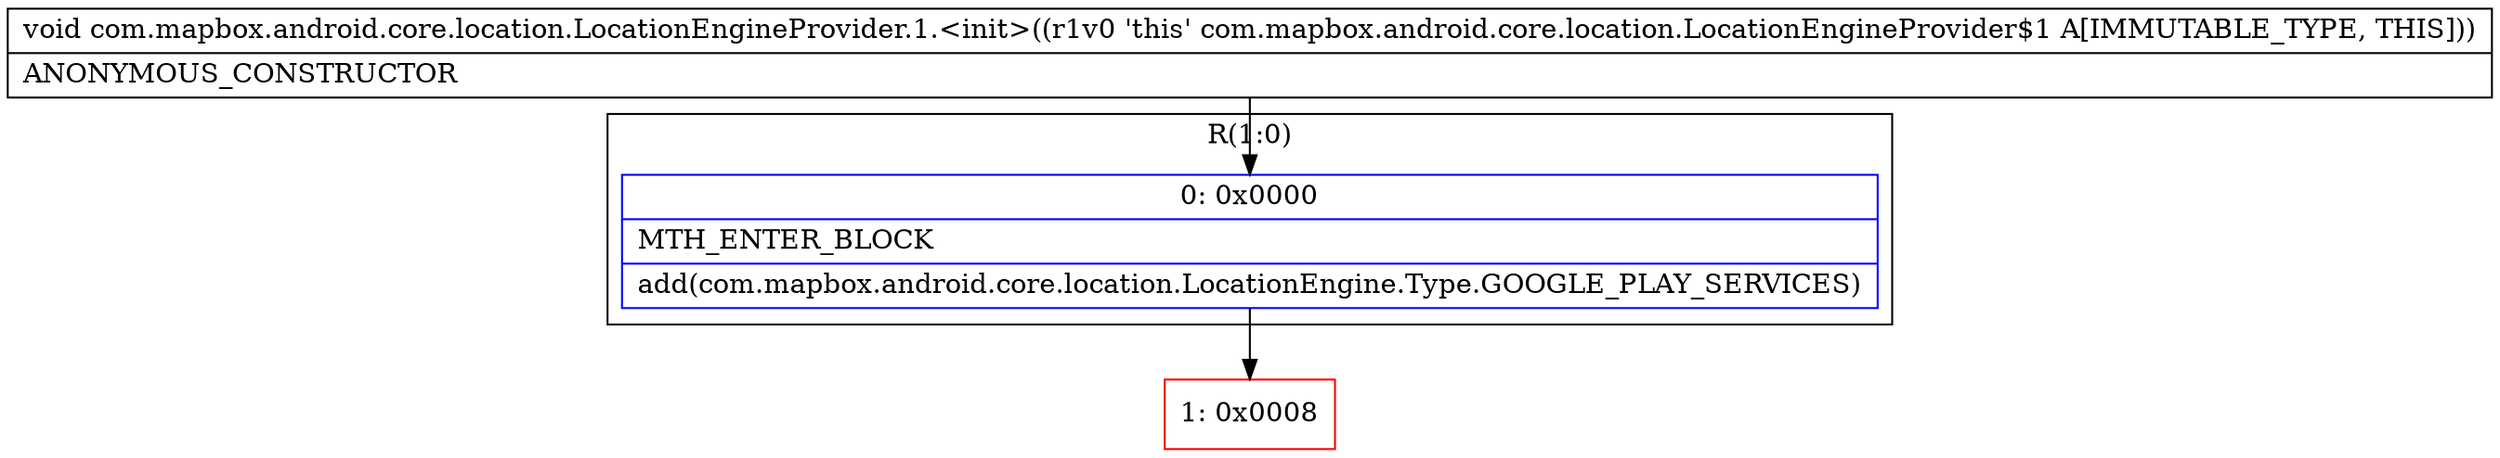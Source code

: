 digraph "CFG forcom.mapbox.android.core.location.LocationEngineProvider.1.\<init\>()V" {
subgraph cluster_Region_1668176655 {
label = "R(1:0)";
node [shape=record,color=blue];
Node_0 [shape=record,label="{0\:\ 0x0000|MTH_ENTER_BLOCK\l|add(com.mapbox.android.core.location.LocationEngine.Type.GOOGLE_PLAY_SERVICES)\l}"];
}
Node_1 [shape=record,color=red,label="{1\:\ 0x0008}"];
MethodNode[shape=record,label="{void com.mapbox.android.core.location.LocationEngineProvider.1.\<init\>((r1v0 'this' com.mapbox.android.core.location.LocationEngineProvider$1 A[IMMUTABLE_TYPE, THIS]))  | ANONYMOUS_CONSTRUCTOR\l}"];
MethodNode -> Node_0;
Node_0 -> Node_1;
}

